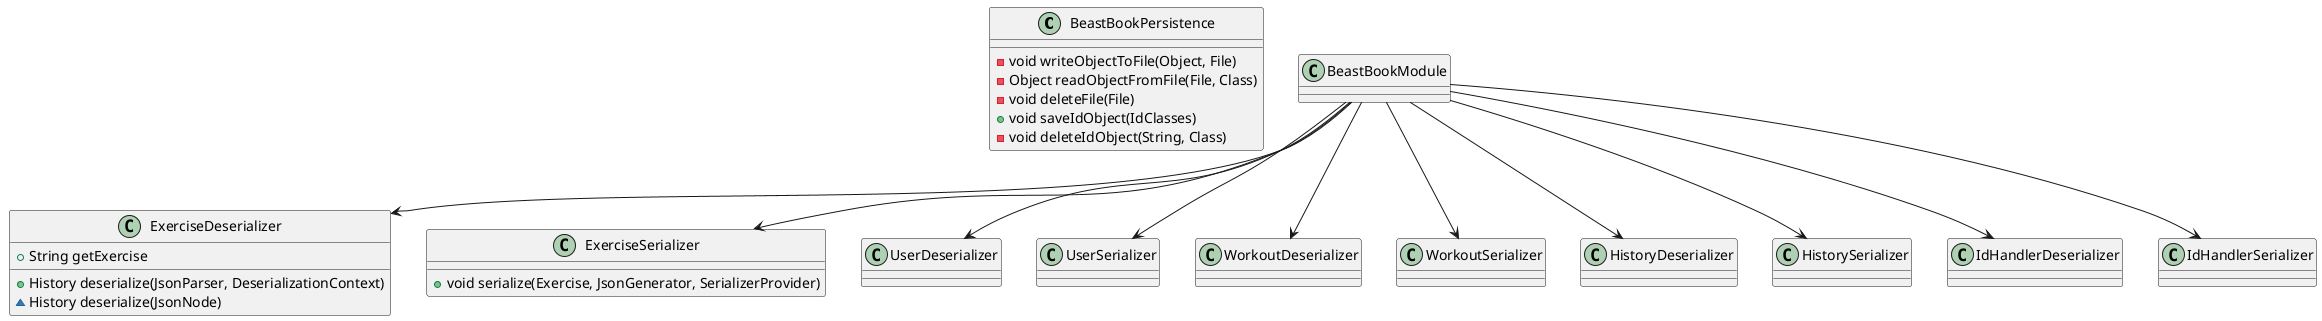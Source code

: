 @startuml Json Diagram
class BeastBookPersistence {
  -void writeObjectToFile(Object, File)
  -Object readObjectFromFile(File, Class)
  -void deleteFile(File)
  +void saveIdObject(IdClasses)
  -void deleteIdObject(String, Class)
}

class ExerciseDeserializer {
  +History deserialize(JsonParser, DeserializationContext)
  ~History deserialize(JsonNode)
  +String getExercise
}

class ExerciseSerializer {
  +void serialize(Exercise, JsonGenerator, SerializerProvider)
}

class UserDeserializer {
}

class UserSerializer {
}

class WorkoutDeserializer {
}

class WorkoutSerializer {
}

class HistoryDeserializer {
}

class HistorySerializer {
}

class IdHandlerDeserializer {
}

class IdHandlerSerializer {
}

class BeastBookModule {

}

BeastBookModule --> ExerciseDeserializer
BeastBookModule --> ExerciseSerializer
BeastBookModule --> UserDeserializer
BeastBookModule --> UserSerializer
BeastBookModule --> WorkoutDeserializer
BeastBookModule --> WorkoutSerializer
BeastBookModule --> HistoryDeserializer
BeastBookModule --> HistorySerializer
BeastBookModule --> IdHandlerDeserializer
BeastBookModule --> IdHandlerSerializer

@enduml